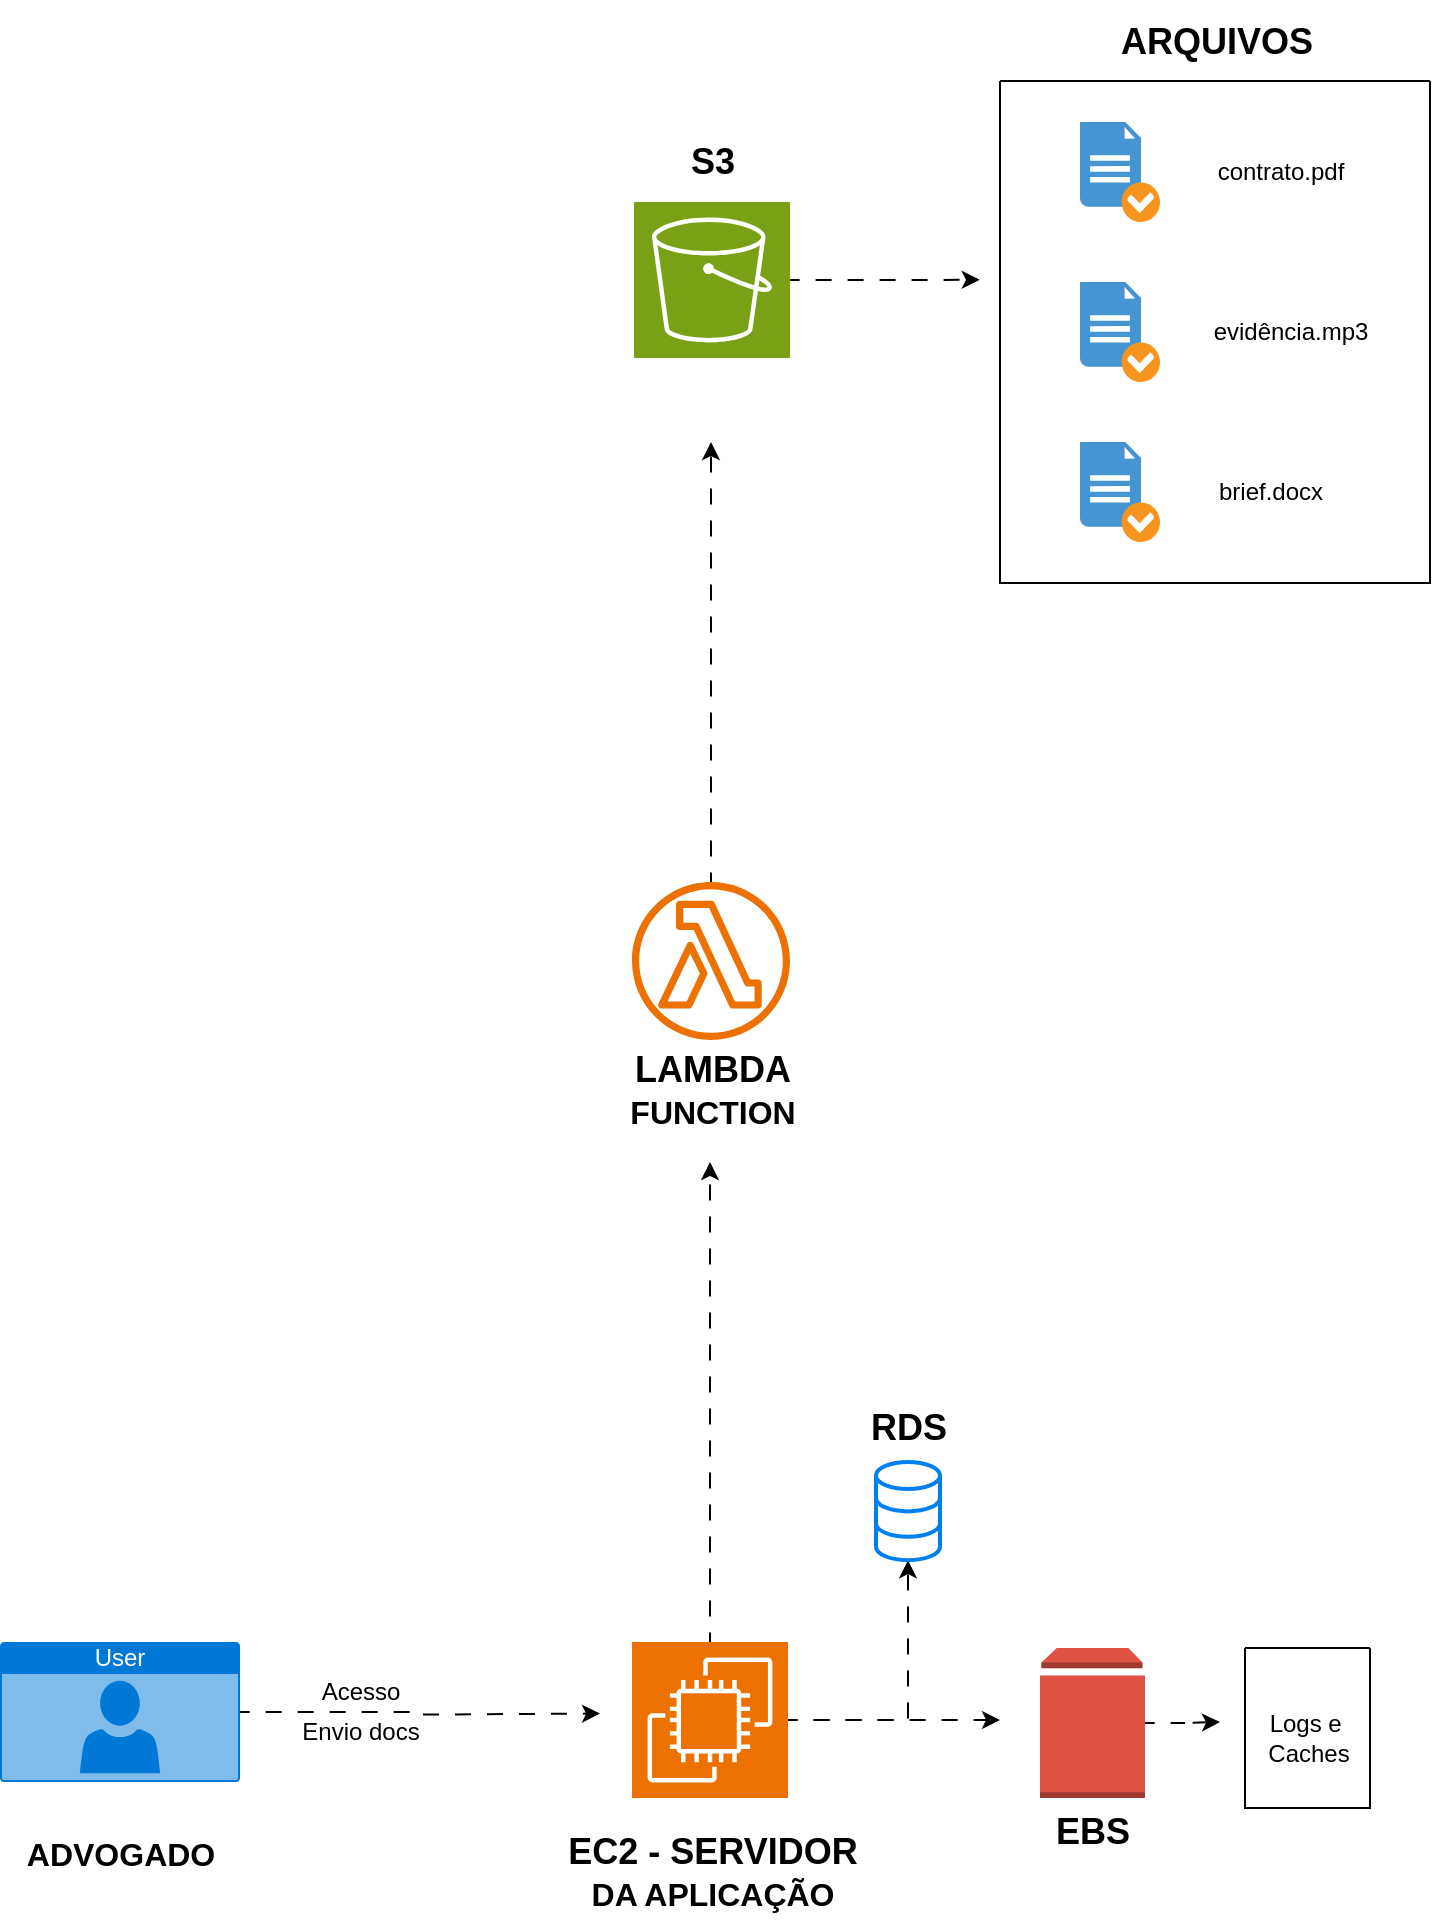 <mxfile version="28.2.5">
  <diagram name="Page-1" id="of2-15Al7RUXmyWNHViR">
    <mxGraphModel dx="1426" dy="790" grid="1" gridSize="10" guides="1" tooltips="1" connect="1" arrows="1" fold="1" page="1" pageScale="1" pageWidth="850" pageHeight="1100" math="0" shadow="0">
      <root>
        <mxCell id="0" />
        <mxCell id="1" parent="0" />
        <mxCell id="_5ssbvDYdrKCU200Lkuo-35" style="edgeStyle=orthogonalEdgeStyle;rounded=0;orthogonalLoop=1;jettySize=auto;html=1;exitX=1;exitY=0.5;exitDx=0;exitDy=0;exitPerimeter=0;flowAnimation=1;" parent="1" source="_5ssbvDYdrKCU200Lkuo-17" edge="1">
          <mxGeometry relative="1" as="geometry">
            <mxPoint x="370" y="955.769" as="targetPoint" />
          </mxGeometry>
        </mxCell>
        <mxCell id="_5ssbvDYdrKCU200Lkuo-17" value="User" style="html=1;whiteSpace=wrap;strokeColor=none;fillColor=#0079D6;labelPosition=center;verticalLabelPosition=middle;verticalAlign=top;align=center;fontSize=12;outlineConnect=0;spacingTop=-6;fontColor=#FFFFFF;sketch=0;shape=mxgraph.sitemap.user;" parent="1" vertex="1">
          <mxGeometry x="70" y="920" width="120" height="70" as="geometry" />
        </mxCell>
        <mxCell id="_5ssbvDYdrKCU200Lkuo-18" value="&lt;font style=&quot;font-size: 18px;&quot;&gt;&lt;b&gt;&lt;br&gt;&lt;/b&gt;&lt;/font&gt;&lt;div&gt;&lt;font size=&quot;3&quot;&gt;&lt;b&gt;ADVOGADO&lt;/b&gt;&lt;/font&gt;&lt;/div&gt;" style="text;html=1;align=center;verticalAlign=middle;resizable=0;points=[];autosize=1;strokeColor=none;fillColor=none;" parent="1" vertex="1">
          <mxGeometry x="70" y="990" width="120" height="50" as="geometry" />
        </mxCell>
        <mxCell id="_5ssbvDYdrKCU200Lkuo-36" style="edgeStyle=orthogonalEdgeStyle;rounded=0;orthogonalLoop=1;jettySize=auto;html=1;flowAnimation=1;" parent="1" source="_5ssbvDYdrKCU200Lkuo-20" edge="1">
          <mxGeometry relative="1" as="geometry">
            <mxPoint x="425.0" y="680" as="targetPoint" />
          </mxGeometry>
        </mxCell>
        <mxCell id="xkQM3YN7b_TWWr8_xw1Q-6" style="edgeStyle=orthogonalEdgeStyle;rounded=0;orthogonalLoop=1;jettySize=auto;html=1;flowAnimation=1;" edge="1" parent="1" source="_5ssbvDYdrKCU200Lkuo-20">
          <mxGeometry relative="1" as="geometry">
            <mxPoint x="570" y="959" as="targetPoint" />
          </mxGeometry>
        </mxCell>
        <mxCell id="xkQM3YN7b_TWWr8_xw1Q-9" style="edgeStyle=orthogonalEdgeStyle;rounded=0;orthogonalLoop=1;jettySize=auto;html=1;flowAnimation=1;" edge="1" parent="1" source="_5ssbvDYdrKCU200Lkuo-20" target="xkQM3YN7b_TWWr8_xw1Q-10">
          <mxGeometry relative="1" as="geometry">
            <mxPoint x="520" y="910" as="targetPoint" />
          </mxGeometry>
        </mxCell>
        <mxCell id="_5ssbvDYdrKCU200Lkuo-20" value="" style="sketch=0;points=[[0,0,0],[0.25,0,0],[0.5,0,0],[0.75,0,0],[1,0,0],[0,1,0],[0.25,1,0],[0.5,1,0],[0.75,1,0],[1,1,0],[0,0.25,0],[0,0.5,0],[0,0.75,0],[1,0.25,0],[1,0.5,0],[1,0.75,0]];outlineConnect=0;fontColor=#232F3E;fillColor=#ED7100;strokeColor=#ffffff;dashed=0;verticalLabelPosition=bottom;verticalAlign=top;align=center;html=1;fontSize=12;fontStyle=0;aspect=fixed;shape=mxgraph.aws4.resourceIcon;resIcon=mxgraph.aws4.ec2;rotation=0;" parent="1" vertex="1">
          <mxGeometry x="386" y="920" width="78" height="78" as="geometry" />
        </mxCell>
        <mxCell id="_5ssbvDYdrKCU200Lkuo-37" style="edgeStyle=orthogonalEdgeStyle;rounded=0;orthogonalLoop=1;jettySize=auto;html=1;flowAnimation=1;" parent="1" source="_5ssbvDYdrKCU200Lkuo-21" edge="1">
          <mxGeometry relative="1" as="geometry">
            <mxPoint x="425.5" y="320" as="targetPoint" />
          </mxGeometry>
        </mxCell>
        <mxCell id="_5ssbvDYdrKCU200Lkuo-21" value="" style="sketch=0;outlineConnect=0;fontColor=#232F3E;gradientColor=none;fillColor=#ED7100;strokeColor=none;dashed=0;verticalLabelPosition=bottom;verticalAlign=top;align=center;html=1;fontSize=12;fontStyle=0;aspect=fixed;pointerEvents=1;shape=mxgraph.aws4.lambda_function;" parent="1" vertex="1">
          <mxGeometry x="386" y="540" width="79" height="79" as="geometry" />
        </mxCell>
        <mxCell id="_5ssbvDYdrKCU200Lkuo-22" value="" style="sketch=0;points=[[0,0,0],[0.25,0,0],[0.5,0,0],[0.75,0,0],[1,0,0],[0,1,0],[0.25,1,0],[0.5,1,0],[0.75,1,0],[1,1,0],[0,0.25,0],[0,0.5,0],[0,0.75,0],[1,0.25,0],[1,0.5,0],[1,0.75,0]];outlineConnect=0;fontColor=#232F3E;fillColor=#7AA116;strokeColor=#ffffff;dashed=0;verticalLabelPosition=bottom;verticalAlign=top;align=center;html=1;fontSize=12;fontStyle=0;aspect=fixed;shape=mxgraph.aws4.resourceIcon;resIcon=mxgraph.aws4.s3;" parent="1" vertex="1">
          <mxGeometry x="387" y="200" width="78" height="78" as="geometry" />
        </mxCell>
        <mxCell id="_5ssbvDYdrKCU200Lkuo-24" value="" style="shadow=0;dashed=0;html=1;strokeColor=none;fillColor=#4495D1;labelPosition=center;verticalLabelPosition=bottom;verticalAlign=top;align=center;outlineConnect=0;shape=mxgraph.veeam.checked_doc;" parent="1" vertex="1">
          <mxGeometry x="610" y="160" width="40" height="50" as="geometry" />
        </mxCell>
        <mxCell id="_5ssbvDYdrKCU200Lkuo-25" value="" style="shadow=0;dashed=0;html=1;strokeColor=none;fillColor=#4495D1;labelPosition=center;verticalLabelPosition=bottom;verticalAlign=top;align=center;outlineConnect=0;shape=mxgraph.veeam.checked_doc;" parent="1" vertex="1">
          <mxGeometry x="610" y="320" width="40" height="50" as="geometry" />
        </mxCell>
        <mxCell id="_5ssbvDYdrKCU200Lkuo-26" value="" style="shadow=0;dashed=0;html=1;strokeColor=none;fillColor=#4495D1;labelPosition=center;verticalLabelPosition=bottom;verticalAlign=top;align=center;outlineConnect=0;shape=mxgraph.veeam.checked_doc;" parent="1" vertex="1">
          <mxGeometry x="610" y="240" width="40" height="50" as="geometry" />
        </mxCell>
        <mxCell id="_5ssbvDYdrKCU200Lkuo-28" value="contrato.pdf" style="text;html=1;align=center;verticalAlign=middle;resizable=0;points=[];autosize=1;strokeColor=none;fillColor=none;" parent="1" vertex="1">
          <mxGeometry x="665" y="170" width="90" height="30" as="geometry" />
        </mxCell>
        <mxCell id="_5ssbvDYdrKCU200Lkuo-29" value="evidência.mp3" style="text;html=1;align=center;verticalAlign=middle;resizable=0;points=[];autosize=1;strokeColor=none;fillColor=none;" parent="1" vertex="1">
          <mxGeometry x="665" y="250" width="100" height="30" as="geometry" />
        </mxCell>
        <mxCell id="_5ssbvDYdrKCU200Lkuo-30" value="brief.docx" style="text;html=1;align=center;verticalAlign=middle;resizable=0;points=[];autosize=1;strokeColor=none;fillColor=none;" parent="1" vertex="1">
          <mxGeometry x="665" y="330" width="80" height="30" as="geometry" />
        </mxCell>
        <mxCell id="_5ssbvDYdrKCU200Lkuo-33" value="" style="swimlane;startSize=0;" parent="1" vertex="1">
          <mxGeometry x="570" y="139.5" width="215" height="251" as="geometry" />
        </mxCell>
        <mxCell id="xkQM3YN7b_TWWr8_xw1Q-3" style="edgeStyle=orthogonalEdgeStyle;rounded=0;orthogonalLoop=1;jettySize=auto;html=1;flowAnimation=1;" edge="1" parent="1" source="_5ssbvDYdrKCU200Lkuo-34">
          <mxGeometry relative="1" as="geometry">
            <mxPoint x="680" y="960" as="targetPoint" />
          </mxGeometry>
        </mxCell>
        <mxCell id="_5ssbvDYdrKCU200Lkuo-34" value="" style="outlineConnect=0;dashed=0;verticalLabelPosition=bottom;verticalAlign=top;align=center;html=1;shape=mxgraph.aws3.volume;fillColor=#E05243;gradientColor=none;" parent="1" vertex="1">
          <mxGeometry x="590" y="923" width="52.5" height="75" as="geometry" />
        </mxCell>
        <mxCell id="_5ssbvDYdrKCU200Lkuo-39" style="edgeStyle=orthogonalEdgeStyle;rounded=0;orthogonalLoop=1;jettySize=auto;html=1;entryX=-0.047;entryY=0.396;entryDx=0;entryDy=0;entryPerimeter=0;flowAnimation=1;" parent="1" source="_5ssbvDYdrKCU200Lkuo-22" target="_5ssbvDYdrKCU200Lkuo-33" edge="1">
          <mxGeometry relative="1" as="geometry" />
        </mxCell>
        <mxCell id="_5ssbvDYdrKCU200Lkuo-40" value="&lt;b&gt;&lt;font style=&quot;font-size: 18px;&quot;&gt;ARQUIVOS&lt;/font&gt;&lt;/b&gt;" style="text;html=1;align=center;verticalAlign=middle;resizable=0;points=[];autosize=1;strokeColor=none;fillColor=none;" parent="1" vertex="1">
          <mxGeometry x="617.5" y="99.5" width="120" height="40" as="geometry" />
        </mxCell>
        <mxCell id="_5ssbvDYdrKCU200Lkuo-41" value="&lt;font style=&quot;font-size: 18px;&quot;&gt;&lt;b&gt;S3&lt;/b&gt;&lt;/font&gt;" style="text;html=1;align=center;verticalAlign=middle;resizable=0;points=[];autosize=1;strokeColor=none;fillColor=none;" parent="1" vertex="1">
          <mxGeometry x="401" y="160" width="50" height="40" as="geometry" />
        </mxCell>
        <mxCell id="_5ssbvDYdrKCU200Lkuo-42" value="&lt;b&gt;&lt;font style=&quot;font-size: 18px;&quot;&gt;EBS&lt;/font&gt;&lt;/b&gt;" style="text;html=1;align=center;verticalAlign=middle;resizable=0;points=[];autosize=1;strokeColor=none;fillColor=none;" parent="1" vertex="1">
          <mxGeometry x="586.25" y="995" width="60" height="40" as="geometry" />
        </mxCell>
        <mxCell id="_5ssbvDYdrKCU200Lkuo-43" value="&lt;b&gt;&lt;font style=&quot;font-size: 18px;&quot;&gt;LAMBDA&lt;br&gt;&lt;/font&gt;&lt;/b&gt;&lt;div&gt;&lt;b&gt;&lt;font size=&quot;3&quot;&gt;FUNCTION&lt;/font&gt;&lt;/b&gt;&lt;/div&gt;" style="text;html=1;align=center;verticalAlign=middle;resizable=0;points=[];autosize=1;strokeColor=none;fillColor=none;" parent="1" vertex="1">
          <mxGeometry x="371" y="619" width="110" height="50" as="geometry" />
        </mxCell>
        <mxCell id="_5ssbvDYdrKCU200Lkuo-44" value="&lt;font style=&quot;font-size: 18px;&quot;&gt;&lt;b&gt;EC2 - SERVIDOR&lt;/b&gt;&lt;/font&gt;&lt;div&gt;&lt;font size=&quot;3&quot;&gt;&lt;b&gt;DA APLICAÇÃO&lt;/b&gt;&lt;/font&gt;&lt;/div&gt;" style="text;html=1;align=center;verticalAlign=middle;resizable=0;points=[];autosize=1;strokeColor=none;fillColor=none;" parent="1" vertex="1">
          <mxGeometry x="341" y="1010" width="170" height="50" as="geometry" />
        </mxCell>
        <mxCell id="x2iw3oUR0Avl4iTRZaq0-1" value="Acesso" style="text;html=1;align=center;verticalAlign=middle;resizable=0;points=[];autosize=1;strokeColor=none;fillColor=none;" parent="1" vertex="1">
          <mxGeometry x="220" y="930" width="60" height="30" as="geometry" />
        </mxCell>
        <mxCell id="x2iw3oUR0Avl4iTRZaq0-2" value="Envio docs" style="text;html=1;align=center;verticalAlign=middle;resizable=0;points=[];autosize=1;strokeColor=none;fillColor=none;" parent="1" vertex="1">
          <mxGeometry x="210" y="950" width="80" height="30" as="geometry" />
        </mxCell>
        <mxCell id="xkQM3YN7b_TWWr8_xw1Q-4" value="" style="swimlane;startSize=0;" vertex="1" parent="1">
          <mxGeometry x="692.5" y="923" width="62.5" height="80" as="geometry" />
        </mxCell>
        <mxCell id="xkQM3YN7b_TWWr8_xw1Q-2" value="Logs e&amp;nbsp;&lt;div&gt;Caches&lt;/div&gt;" style="text;html=1;align=center;verticalAlign=middle;resizable=0;points=[];autosize=1;strokeColor=none;fillColor=none;" vertex="1" parent="xkQM3YN7b_TWWr8_xw1Q-4">
          <mxGeometry x="1.25" y="25" width="60" height="40" as="geometry" />
        </mxCell>
        <mxCell id="xkQM3YN7b_TWWr8_xw1Q-10" value="" style="html=1;verticalLabelPosition=bottom;align=center;labelBackgroundColor=#ffffff;verticalAlign=top;strokeWidth=2;strokeColor=#0080F0;shadow=0;dashed=0;shape=mxgraph.ios7.icons.data;" vertex="1" parent="1">
          <mxGeometry x="508" y="830" width="32" height="49.1" as="geometry" />
        </mxCell>
        <mxCell id="xkQM3YN7b_TWWr8_xw1Q-11" value="&lt;font style=&quot;font-size: 18px;&quot;&gt;&lt;b&gt;RDS&lt;/b&gt;&lt;/font&gt;" style="text;html=1;align=center;verticalAlign=middle;resizable=0;points=[];autosize=1;strokeColor=none;fillColor=none;" vertex="1" parent="1">
          <mxGeometry x="494" y="793" width="60" height="40" as="geometry" />
        </mxCell>
      </root>
    </mxGraphModel>
  </diagram>
</mxfile>
